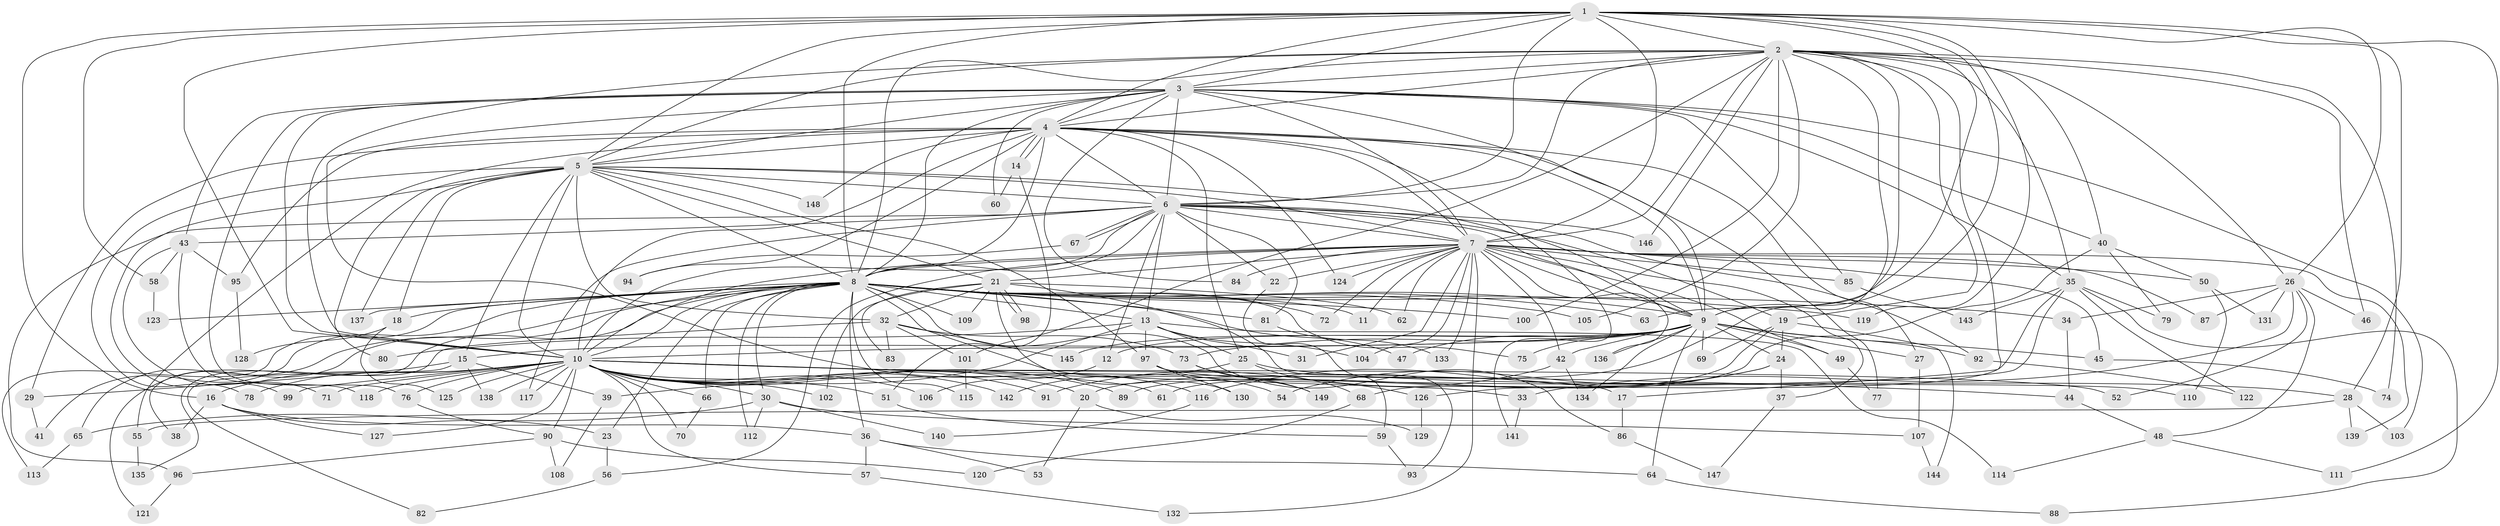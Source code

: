 // Generated by graph-tools (version 1.1) at 2025/01/03/09/25 03:01:15]
// undirected, 149 vertices, 323 edges
graph export_dot {
graph [start="1"]
  node [color=gray90,style=filled];
  1;
  2;
  3;
  4;
  5;
  6;
  7;
  8;
  9;
  10;
  11;
  12;
  13;
  14;
  15;
  16;
  17;
  18;
  19;
  20;
  21;
  22;
  23;
  24;
  25;
  26;
  27;
  28;
  29;
  30;
  31;
  32;
  33;
  34;
  35;
  36;
  37;
  38;
  39;
  40;
  41;
  42;
  43;
  44;
  45;
  46;
  47;
  48;
  49;
  50;
  51;
  52;
  53;
  54;
  55;
  56;
  57;
  58;
  59;
  60;
  61;
  62;
  63;
  64;
  65;
  66;
  67;
  68;
  69;
  70;
  71;
  72;
  73;
  74;
  75;
  76;
  77;
  78;
  79;
  80;
  81;
  82;
  83;
  84;
  85;
  86;
  87;
  88;
  89;
  90;
  91;
  92;
  93;
  94;
  95;
  96;
  97;
  98;
  99;
  100;
  101;
  102;
  103;
  104;
  105;
  106;
  107;
  108;
  109;
  110;
  111;
  112;
  113;
  114;
  115;
  116;
  117;
  118;
  119;
  120;
  121;
  122;
  123;
  124;
  125;
  126;
  127;
  128;
  129;
  130;
  131;
  132;
  133;
  134;
  135;
  136;
  137;
  138;
  139;
  140;
  141;
  142;
  143;
  144;
  145;
  146;
  147;
  148;
  149;
  1 -- 2;
  1 -- 3;
  1 -- 4;
  1 -- 5;
  1 -- 6;
  1 -- 7;
  1 -- 8;
  1 -- 9;
  1 -- 10;
  1 -- 16;
  1 -- 26;
  1 -- 28;
  1 -- 58;
  1 -- 63;
  1 -- 111;
  1 -- 119;
  2 -- 3;
  2 -- 4;
  2 -- 5;
  2 -- 6;
  2 -- 7;
  2 -- 8;
  2 -- 9;
  2 -- 10;
  2 -- 17;
  2 -- 19;
  2 -- 20;
  2 -- 26;
  2 -- 35;
  2 -- 40;
  2 -- 46;
  2 -- 74;
  2 -- 100;
  2 -- 101;
  2 -- 105;
  2 -- 146;
  3 -- 4;
  3 -- 5;
  3 -- 6;
  3 -- 7;
  3 -- 8;
  3 -- 9;
  3 -- 10;
  3 -- 35;
  3 -- 40;
  3 -- 43;
  3 -- 60;
  3 -- 76;
  3 -- 84;
  3 -- 85;
  3 -- 103;
  3 -- 116;
  4 -- 5;
  4 -- 6;
  4 -- 7;
  4 -- 8;
  4 -- 9;
  4 -- 10;
  4 -- 14;
  4 -- 14;
  4 -- 25;
  4 -- 27;
  4 -- 29;
  4 -- 55;
  4 -- 77;
  4 -- 94;
  4 -- 95;
  4 -- 124;
  4 -- 141;
  4 -- 148;
  5 -- 6;
  5 -- 7;
  5 -- 8;
  5 -- 9;
  5 -- 10;
  5 -- 15;
  5 -- 18;
  5 -- 21;
  5 -- 32;
  5 -- 78;
  5 -- 80;
  5 -- 97;
  5 -- 99;
  5 -- 137;
  5 -- 148;
  6 -- 7;
  6 -- 8;
  6 -- 9;
  6 -- 10;
  6 -- 12;
  6 -- 13;
  6 -- 19;
  6 -- 22;
  6 -- 43;
  6 -- 67;
  6 -- 67;
  6 -- 81;
  6 -- 92;
  6 -- 96;
  6 -- 117;
  6 -- 146;
  7 -- 8;
  7 -- 9;
  7 -- 10;
  7 -- 11;
  7 -- 21;
  7 -- 22;
  7 -- 31;
  7 -- 37;
  7 -- 42;
  7 -- 45;
  7 -- 49;
  7 -- 50;
  7 -- 56;
  7 -- 62;
  7 -- 72;
  7 -- 84;
  7 -- 85;
  7 -- 87;
  7 -- 104;
  7 -- 124;
  7 -- 132;
  7 -- 133;
  7 -- 136;
  7 -- 139;
  8 -- 9;
  8 -- 10;
  8 -- 11;
  8 -- 13;
  8 -- 18;
  8 -- 23;
  8 -- 30;
  8 -- 34;
  8 -- 36;
  8 -- 38;
  8 -- 41;
  8 -- 47;
  8 -- 54;
  8 -- 63;
  8 -- 65;
  8 -- 66;
  8 -- 72;
  8 -- 75;
  8 -- 81;
  8 -- 86;
  8 -- 100;
  8 -- 105;
  8 -- 109;
  8 -- 112;
  8 -- 113;
  8 -- 115;
  8 -- 119;
  8 -- 121;
  8 -- 123;
  8 -- 137;
  9 -- 10;
  9 -- 12;
  9 -- 15;
  9 -- 24;
  9 -- 27;
  9 -- 42;
  9 -- 45;
  9 -- 47;
  9 -- 49;
  9 -- 64;
  9 -- 69;
  9 -- 73;
  9 -- 75;
  9 -- 92;
  9 -- 134;
  9 -- 136;
  9 -- 145;
  10 -- 16;
  10 -- 17;
  10 -- 20;
  10 -- 30;
  10 -- 33;
  10 -- 44;
  10 -- 51;
  10 -- 52;
  10 -- 57;
  10 -- 61;
  10 -- 66;
  10 -- 70;
  10 -- 71;
  10 -- 76;
  10 -- 78;
  10 -- 89;
  10 -- 90;
  10 -- 91;
  10 -- 99;
  10 -- 102;
  10 -- 106;
  10 -- 117;
  10 -- 118;
  10 -- 125;
  10 -- 127;
  10 -- 138;
  10 -- 142;
  12 -- 106;
  13 -- 25;
  13 -- 31;
  13 -- 39;
  13 -- 80;
  13 -- 97;
  13 -- 104;
  13 -- 114;
  14 -- 51;
  14 -- 60;
  15 -- 29;
  15 -- 39;
  15 -- 82;
  15 -- 138;
  16 -- 23;
  16 -- 36;
  16 -- 38;
  16 -- 127;
  17 -- 86;
  18 -- 125;
  18 -- 128;
  19 -- 24;
  19 -- 69;
  19 -- 89;
  19 -- 144;
  20 -- 53;
  20 -- 129;
  21 -- 32;
  21 -- 62;
  21 -- 83;
  21 -- 93;
  21 -- 98;
  21 -- 98;
  21 -- 102;
  21 -- 109;
  21 -- 130;
  22 -- 59;
  23 -- 56;
  24 -- 37;
  24 -- 54;
  24 -- 116;
  25 -- 28;
  25 -- 68;
  25 -- 142;
  26 -- 33;
  26 -- 34;
  26 -- 46;
  26 -- 48;
  26 -- 52;
  26 -- 87;
  26 -- 131;
  27 -- 107;
  28 -- 55;
  28 -- 103;
  28 -- 139;
  29 -- 41;
  30 -- 65;
  30 -- 107;
  30 -- 112;
  30 -- 140;
  32 -- 73;
  32 -- 83;
  32 -- 101;
  32 -- 135;
  32 -- 145;
  33 -- 141;
  34 -- 44;
  35 -- 68;
  35 -- 79;
  35 -- 88;
  35 -- 122;
  35 -- 126;
  35 -- 143;
  36 -- 53;
  36 -- 57;
  36 -- 64;
  37 -- 147;
  39 -- 108;
  40 -- 50;
  40 -- 61;
  40 -- 79;
  42 -- 91;
  42 -- 134;
  43 -- 58;
  43 -- 71;
  43 -- 95;
  43 -- 118;
  44 -- 48;
  45 -- 74;
  48 -- 111;
  48 -- 114;
  49 -- 77;
  50 -- 110;
  50 -- 131;
  51 -- 59;
  55 -- 135;
  56 -- 82;
  57 -- 132;
  58 -- 123;
  59 -- 93;
  64 -- 88;
  65 -- 113;
  66 -- 70;
  67 -- 94;
  68 -- 120;
  73 -- 126;
  73 -- 149;
  76 -- 90;
  81 -- 133;
  85 -- 143;
  86 -- 147;
  90 -- 96;
  90 -- 108;
  90 -- 120;
  92 -- 122;
  95 -- 128;
  96 -- 121;
  97 -- 110;
  97 -- 130;
  97 -- 149;
  101 -- 115;
  107 -- 144;
  116 -- 140;
  126 -- 129;
}
